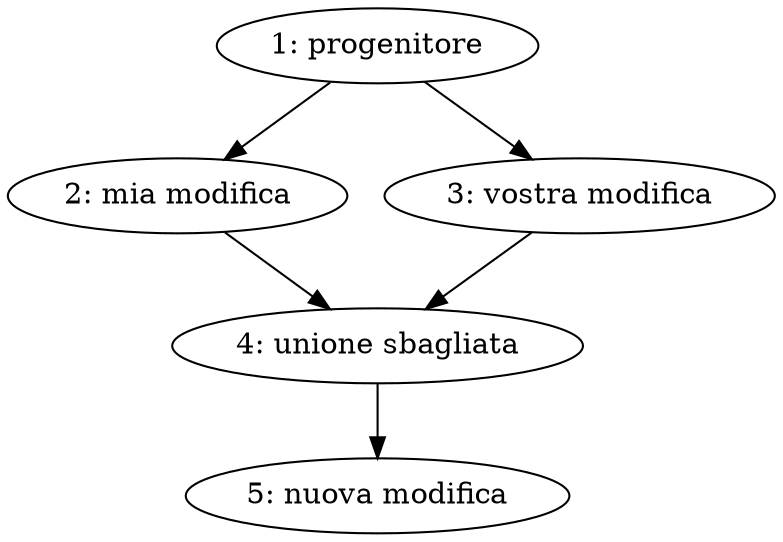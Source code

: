 digraph bad_merge_1 {
	ancestor [label="1: progenitore"];
	left [label="2: mia modifica"];
	right [label="3: vostra modifica"];
	bad [label="4: unione sbagliata"];
	new [label="5: nuova modifica"];

	ancestor -> left;
	ancestor -> right;
	left -> bad;
	right -> bad;
	bad -> new;
}
